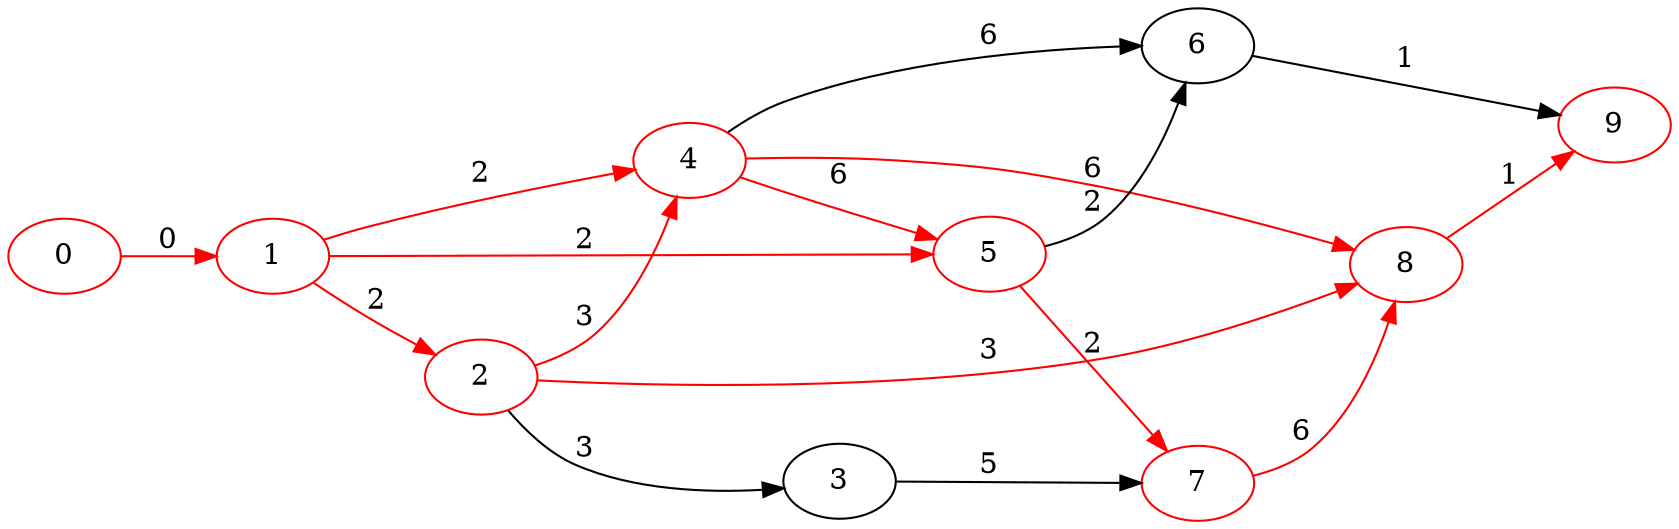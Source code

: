 digraph { rankdir=LR
    "1" [color="red"]
    "2" [color="red"]
    "4" [color="red"]
    "5" [color="red"]
    "7" [color="red"]
    "8" [color="red"]
    "0" [color="red"]
    "9" [color="red"]
    "1" -> "2" [label="2" color="red" ] 
    "1" -> "4" [label="2" color="red" ] 
    "1" -> "5" [label="2" color="red" ] 
    "2" -> "3" [label="3"] 
    "2" -> "4" [label="3" color="red" ] 
    "2" -> "8" [label="3" color="red" ] 
    "3" -> "7" [label="5"] 
    "4" -> "5" [label="6" color="red" ] 
    "4" -> "6" [label="6"] 
    "4" -> "8" [label="6" color="red" ] 
    "5" -> "6" [label="2"] 
    "5" -> "7" [label="2" color="red" ] 
    "6" -> "9" [label="1"] 
    "7" -> "8" [label="6" color="red" ] 
    "8" -> "9" [label="1" color="red" ] 
    "0" -> "1" [label="0" color="red" ] 
}
